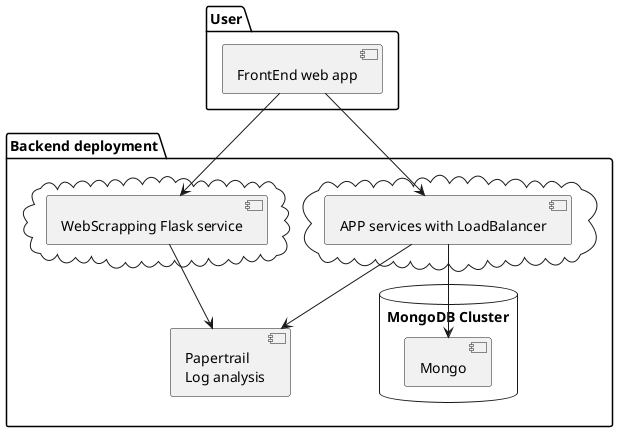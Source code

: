 @startuml Architecure overview

package "User" {
  [FrontEnd web app] as fe
}

package "Backend deployment" {

  cloud {
    [APP services with LoadBalancer] as be
  }

  cloud {
    [WebScrapping Flask service] as scrapping_se
  }

  database "MongoDB Cluster" {
    [Mongo] as mongo
  }

  component "Papertrail \nLog analysis" as log

  ' component "ElasticSearch in future\nfor efficient text searches" as elastic
  ' component "Redis in future\n for session management" as redis
}


[fe] --> [be]
[fe] --> [scrapping_se]
[be] --> [mongo]
[be] --> [log]
[scrapping_se] --> [log]
' [be] --> [elastic]
@enduml